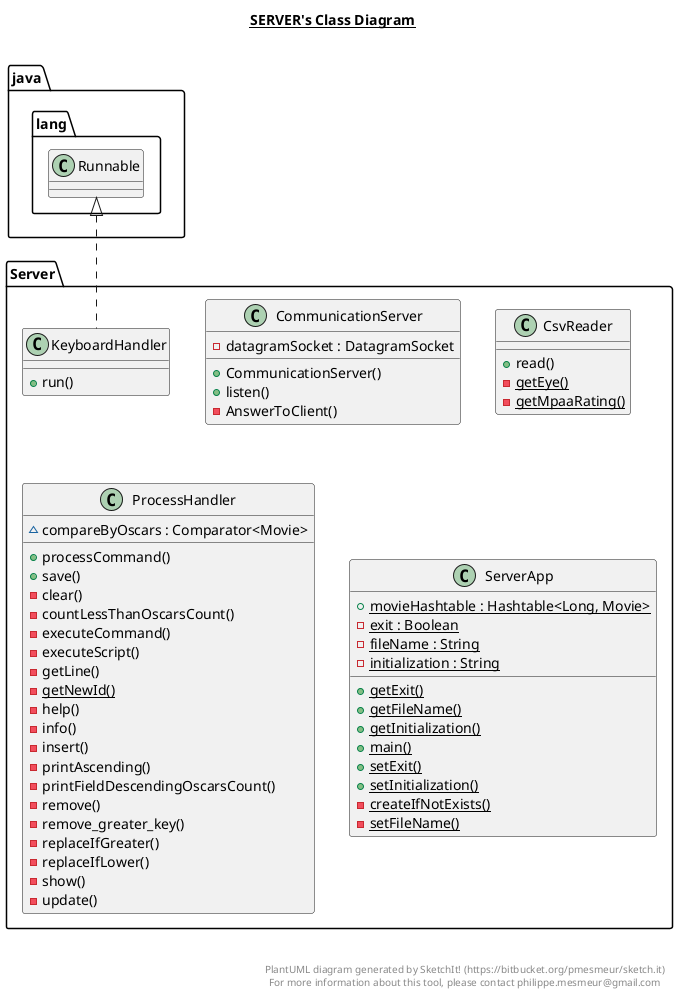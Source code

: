 @startuml

title __SERVER's Class Diagram__\n

  namespace Server {
    class Server.CommunicationServer {
        - datagramSocket : DatagramSocket
        + CommunicationServer()
        + listen()
        - AnswerToClient()
    }
  }
  

  namespace Server {
    class Server.CsvReader {
        + read()
        {static} - getEye()
        {static} - getMpaaRating()
    }
  }
  

  namespace Server {
    class Server.KeyboardHandler {
        + run()
    }
  }
  

  namespace Server {
    class Server.ProcessHandler {
        ~ compareByOscars : Comparator<Movie>
        + processCommand()
        + save()
        - clear()
        - countLessThanOscarsCount()
        - executeCommand()
        - executeScript()
        - getLine()
        {static} - getNewId()
        - help()
        - info()
        - insert()
        - printAscending()
        - printFieldDescendingOscarsCount()
        - remove()
        - remove_greater_key()
        - replaceIfGreater()
        - replaceIfLower()
        - show()
        - update()
    }
  }
  

  namespace Server {
    class Server.ServerApp {
        {static} + movieHashtable : Hashtable<Long, Movie>
        {static} - exit : Boolean
        {static} - fileName : String
        {static} - initialization : String
        {static} + getExit()
        {static} + getFileName()
        {static} + getInitialization()
        {static} + main()
        {static} + setExit()
        {static} + setInitialization()
        {static} - createIfNotExists()
        {static} - setFileName()
    }
  }
  

  Server.KeyboardHandler .up.|> java.lang.Runnable


right footer


PlantUML diagram generated by SketchIt! (https://bitbucket.org/pmesmeur/sketch.it)
For more information about this tool, please contact philippe.mesmeur@gmail.com
endfooter

@enduml
